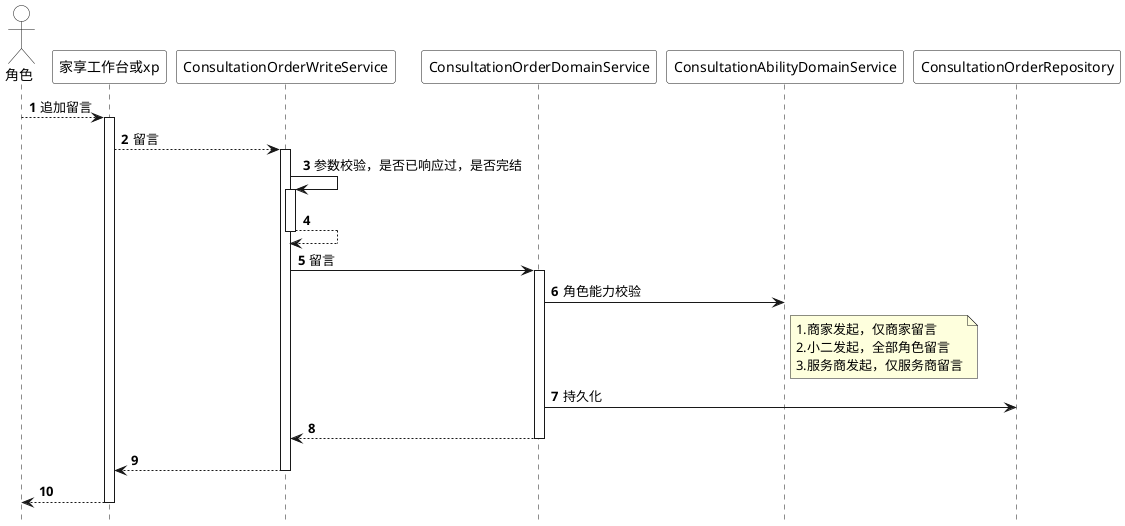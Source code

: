 @startuml
'https://plantuml.com/sequence-diagram

'隐藏脚注
hide footbox

'使用 toy 主题


'编号
autonumber 1

'隐藏孤立的参与者
hide unlinked

'文字对齐，向左对齐
skinparam sequenceMessageAlign left

'箭头粗度
skinparam sequenceArrowThickness 1

' 皮肤
skinparam sequence {
    ParticipantBackgroundColor #white
       ParticipantFontColor black
       ActorBackgroundColor white
       ActorFontColor black
}

actor 角色 as admin
participant 家享工作台或xp as bench
participant ConsultationOrderWriteService as ConsultationOrderWriteService
participant ConsultationOrderDomainService as ConsultationOrderDomainService
participant ConsultationAbilityDomainService as ConsultationAbilityDomainService
participant ConsultationRuleDomainService as ConsultationRuleDomainService
participant ConsultationOrderRepository as ConsultationOrderRepository


admin --> bench : 追加留言
activate bench

bench --> ConsultationOrderWriteService : 留言
activate ConsultationOrderWriteService

ConsultationOrderWriteService -> ConsultationOrderWriteService : 参数校验，是否已响应过，是否完结
activate ConsultationOrderWriteService
return

ConsultationOrderWriteService -> ConsultationOrderDomainService : 留言
activate ConsultationOrderDomainService

ConsultationOrderDomainService -> ConsultationAbilityDomainService : 角色能力校验
note right of ConsultationAbilityDomainService
    1.商家发起，仅商家留言
    2.小二发起，全部角色留言
    3.服务商发起，仅服务商留言
end note

ConsultationOrderDomainService -> ConsultationOrderRepository : 持久化
return
return
return





@enduml